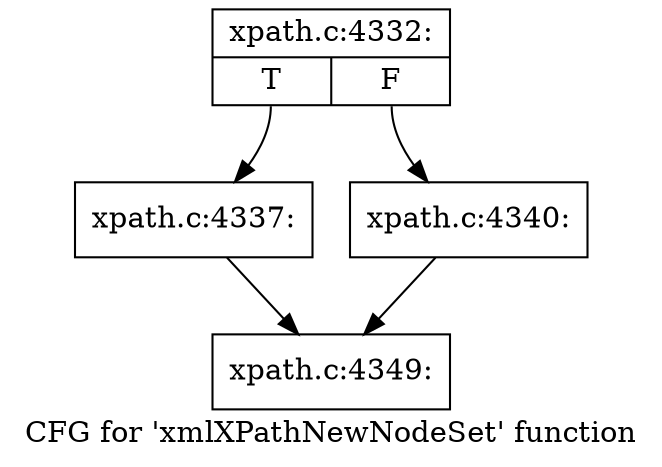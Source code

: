 digraph "CFG for 'xmlXPathNewNodeSet' function" {
	label="CFG for 'xmlXPathNewNodeSet' function";

	Node0x4814bc0 [shape=record,label="{xpath.c:4332:|{<s0>T|<s1>F}}"];
	Node0x4814bc0:s0 -> Node0x4814d80;
	Node0x4814bc0:s1 -> Node0x4815770;
	Node0x4814d80 [shape=record,label="{xpath.c:4337:}"];
	Node0x4814d80 -> Node0x4814e40;
	Node0x4815770 [shape=record,label="{xpath.c:4340:}"];
	Node0x4815770 -> Node0x4814e40;
	Node0x4814e40 [shape=record,label="{xpath.c:4349:}"];
}
